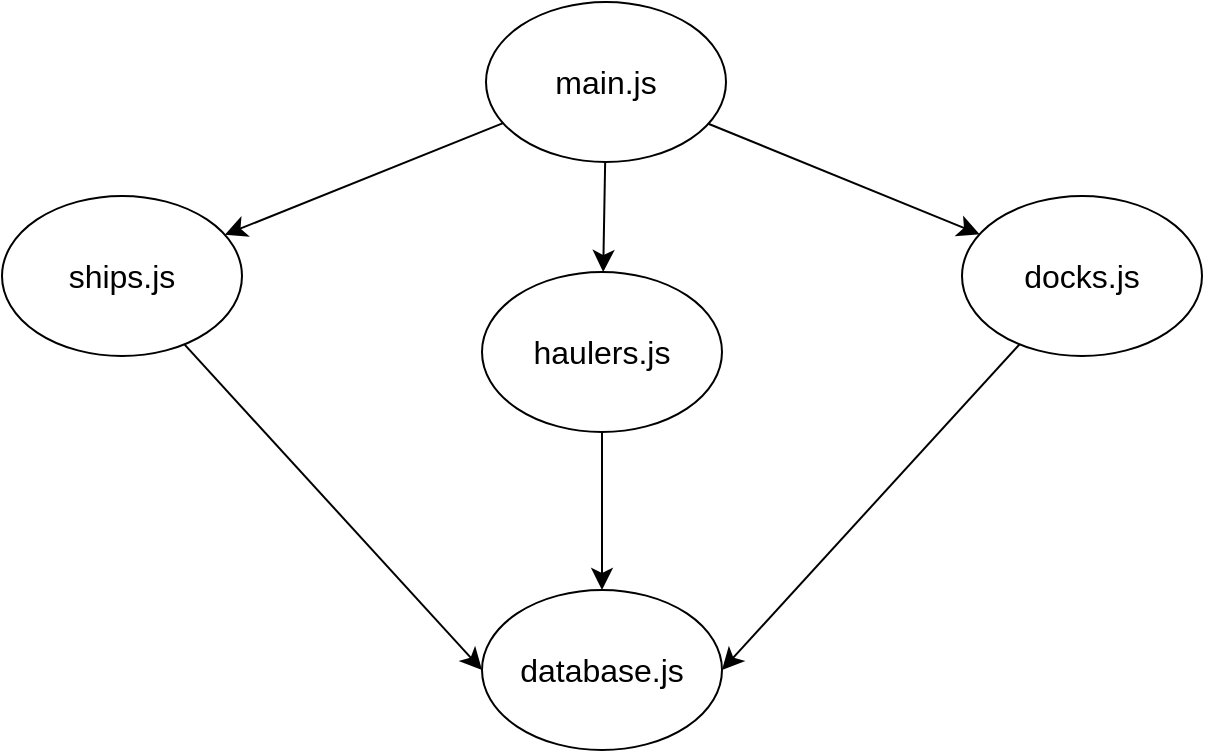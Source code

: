 <mxfile version="21.6.9" type="device">
  <diagram name="Page-1" id="wjwZGoTeLF5HTblK883B">
    <mxGraphModel dx="910" dy="1104" grid="0" gridSize="10" guides="1" tooltips="1" connect="1" arrows="1" fold="1" page="0" pageScale="1" pageWidth="850" pageHeight="1100" math="0" shadow="0">
      <root>
        <mxCell id="0" />
        <mxCell id="1" parent="0" />
        <mxCell id="7NXyHI-220XTHL8mqvZ0-3" value="" style="edgeStyle=none;curved=1;rounded=0;orthogonalLoop=1;jettySize=auto;html=1;fontSize=12;startSize=8;endSize=8;" edge="1" parent="1" source="7NXyHI-220XTHL8mqvZ0-1" target="7NXyHI-220XTHL8mqvZ0-2">
          <mxGeometry relative="1" as="geometry" />
        </mxCell>
        <mxCell id="7NXyHI-220XTHL8mqvZ0-5" value="" style="edgeStyle=none;curved=1;rounded=0;orthogonalLoop=1;jettySize=auto;html=1;fontSize=12;startSize=8;endSize=8;" edge="1" parent="1" source="7NXyHI-220XTHL8mqvZ0-1" target="7NXyHI-220XTHL8mqvZ0-4">
          <mxGeometry relative="1" as="geometry" />
        </mxCell>
        <mxCell id="7NXyHI-220XTHL8mqvZ0-7" value="" style="edgeStyle=none;curved=1;rounded=0;orthogonalLoop=1;jettySize=auto;html=1;fontSize=12;startSize=8;endSize=8;" edge="1" parent="1" source="7NXyHI-220XTHL8mqvZ0-1" target="7NXyHI-220XTHL8mqvZ0-6">
          <mxGeometry relative="1" as="geometry" />
        </mxCell>
        <mxCell id="7NXyHI-220XTHL8mqvZ0-1" value="main.js" style="ellipse;whiteSpace=wrap;html=1;fontSize=16;" vertex="1" parent="1">
          <mxGeometry x="119" y="-189" width="120" height="80" as="geometry" />
        </mxCell>
        <mxCell id="7NXyHI-220XTHL8mqvZ0-10" style="edgeStyle=none;curved=1;rounded=0;orthogonalLoop=1;jettySize=auto;html=1;entryX=0;entryY=0.5;entryDx=0;entryDy=0;fontSize=12;startSize=8;endSize=8;" edge="1" parent="1" source="7NXyHI-220XTHL8mqvZ0-2" target="7NXyHI-220XTHL8mqvZ0-8">
          <mxGeometry relative="1" as="geometry" />
        </mxCell>
        <mxCell id="7NXyHI-220XTHL8mqvZ0-2" value="ships.js&lt;br&gt;" style="ellipse;whiteSpace=wrap;html=1;fontSize=16;" vertex="1" parent="1">
          <mxGeometry x="-123" y="-92" width="120" height="80" as="geometry" />
        </mxCell>
        <mxCell id="7NXyHI-220XTHL8mqvZ0-9" value="" style="edgeStyle=none;curved=1;rounded=0;orthogonalLoop=1;jettySize=auto;html=1;fontSize=12;startSize=8;endSize=8;" edge="1" parent="1" source="7NXyHI-220XTHL8mqvZ0-4" target="7NXyHI-220XTHL8mqvZ0-8">
          <mxGeometry relative="1" as="geometry" />
        </mxCell>
        <mxCell id="7NXyHI-220XTHL8mqvZ0-4" value="haulers.js" style="ellipse;whiteSpace=wrap;html=1;fontSize=16;" vertex="1" parent="1">
          <mxGeometry x="117" y="-54" width="120" height="80" as="geometry" />
        </mxCell>
        <mxCell id="7NXyHI-220XTHL8mqvZ0-11" style="edgeStyle=none;curved=1;rounded=0;orthogonalLoop=1;jettySize=auto;html=1;entryX=1;entryY=0.5;entryDx=0;entryDy=0;fontSize=12;startSize=8;endSize=8;" edge="1" parent="1" source="7NXyHI-220XTHL8mqvZ0-6" target="7NXyHI-220XTHL8mqvZ0-8">
          <mxGeometry relative="1" as="geometry" />
        </mxCell>
        <mxCell id="7NXyHI-220XTHL8mqvZ0-6" value="docks.js" style="ellipse;whiteSpace=wrap;html=1;fontSize=16;" vertex="1" parent="1">
          <mxGeometry x="357" y="-92" width="120" height="80" as="geometry" />
        </mxCell>
        <mxCell id="7NXyHI-220XTHL8mqvZ0-8" value="database.js" style="ellipse;whiteSpace=wrap;html=1;fontSize=16;" vertex="1" parent="1">
          <mxGeometry x="117" y="105" width="120" height="80" as="geometry" />
        </mxCell>
      </root>
    </mxGraphModel>
  </diagram>
</mxfile>
